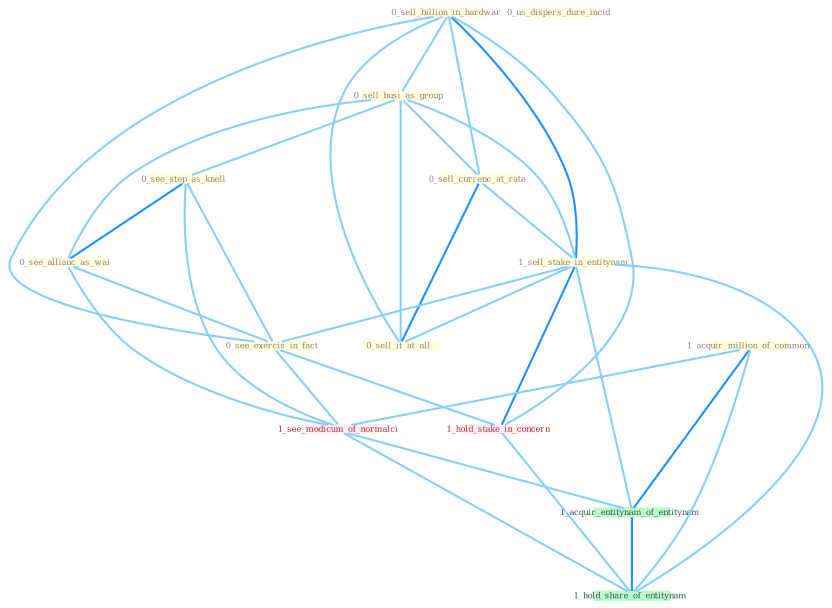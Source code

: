 Graph G{ 
    node
    [shape=polygon,style=filled,width=.5,height=.06,color="#BDFCC9",fixedsize=true,fontsize=4,
    fontcolor="#2f4f4f"];
    {node
    [color="#ffffe0", fontcolor="#8b7d6b"] "0_sell_billion_in_hardwar " "0_sell_busi_as_group " "0_see_step_as_knell " "0_see_allianc_as_wai " "0_sell_currenc_at_rate " "1_sell_stake_in_entitynam " "1_acquir_million_of_common " "0_us_dispers_dure_incid " "0_see_exercis_in_fact " "0_sell_it_at_all "}
{node [color="#fff0f5", fontcolor="#b22222"] "1_hold_stake_in_concern " "1_see_modicum_of_normalci "}
edge [color="#B0E2FF"];

	"0_sell_billion_in_hardwar " -- "0_sell_busi_as_group " [w="1", color="#87cefa" ];
	"0_sell_billion_in_hardwar " -- "0_sell_currenc_at_rate " [w="1", color="#87cefa" ];
	"0_sell_billion_in_hardwar " -- "1_sell_stake_in_entitynam " [w="2", color="#1e90ff" , len=0.8];
	"0_sell_billion_in_hardwar " -- "0_see_exercis_in_fact " [w="1", color="#87cefa" ];
	"0_sell_billion_in_hardwar " -- "0_sell_it_at_all " [w="1", color="#87cefa" ];
	"0_sell_billion_in_hardwar " -- "1_hold_stake_in_concern " [w="1", color="#87cefa" ];
	"0_sell_busi_as_group " -- "0_see_step_as_knell " [w="1", color="#87cefa" ];
	"0_sell_busi_as_group " -- "0_see_allianc_as_wai " [w="1", color="#87cefa" ];
	"0_sell_busi_as_group " -- "0_sell_currenc_at_rate " [w="1", color="#87cefa" ];
	"0_sell_busi_as_group " -- "1_sell_stake_in_entitynam " [w="1", color="#87cefa" ];
	"0_sell_busi_as_group " -- "0_sell_it_at_all " [w="1", color="#87cefa" ];
	"0_see_step_as_knell " -- "0_see_allianc_as_wai " [w="2", color="#1e90ff" , len=0.8];
	"0_see_step_as_knell " -- "0_see_exercis_in_fact " [w="1", color="#87cefa" ];
	"0_see_step_as_knell " -- "1_see_modicum_of_normalci " [w="1", color="#87cefa" ];
	"0_see_allianc_as_wai " -- "0_see_exercis_in_fact " [w="1", color="#87cefa" ];
	"0_see_allianc_as_wai " -- "1_see_modicum_of_normalci " [w="1", color="#87cefa" ];
	"0_sell_currenc_at_rate " -- "1_sell_stake_in_entitynam " [w="1", color="#87cefa" ];
	"0_sell_currenc_at_rate " -- "0_sell_it_at_all " [w="2", color="#1e90ff" , len=0.8];
	"1_sell_stake_in_entitynam " -- "0_see_exercis_in_fact " [w="1", color="#87cefa" ];
	"1_sell_stake_in_entitynam " -- "0_sell_it_at_all " [w="1", color="#87cefa" ];
	"1_sell_stake_in_entitynam " -- "1_hold_stake_in_concern " [w="2", color="#1e90ff" , len=0.8];
	"1_sell_stake_in_entitynam " -- "1_acquir_entitynam_of_entitynam " [w="1", color="#87cefa" ];
	"1_sell_stake_in_entitynam " -- "1_hold_share_of_entitynam " [w="1", color="#87cefa" ];
	"1_acquir_million_of_common " -- "1_see_modicum_of_normalci " [w="1", color="#87cefa" ];
	"1_acquir_million_of_common " -- "1_acquir_entitynam_of_entitynam " [w="2", color="#1e90ff" , len=0.8];
	"1_acquir_million_of_common " -- "1_hold_share_of_entitynam " [w="1", color="#87cefa" ];
	"0_see_exercis_in_fact " -- "1_hold_stake_in_concern " [w="1", color="#87cefa" ];
	"0_see_exercis_in_fact " -- "1_see_modicum_of_normalci " [w="1", color="#87cefa" ];
	"1_hold_stake_in_concern " -- "1_hold_share_of_entitynam " [w="1", color="#87cefa" ];
	"1_see_modicum_of_normalci " -- "1_acquir_entitynam_of_entitynam " [w="1", color="#87cefa" ];
	"1_see_modicum_of_normalci " -- "1_hold_share_of_entitynam " [w="1", color="#87cefa" ];
	"1_acquir_entitynam_of_entitynam " -- "1_hold_share_of_entitynam " [w="2", color="#1e90ff" , len=0.8];
}